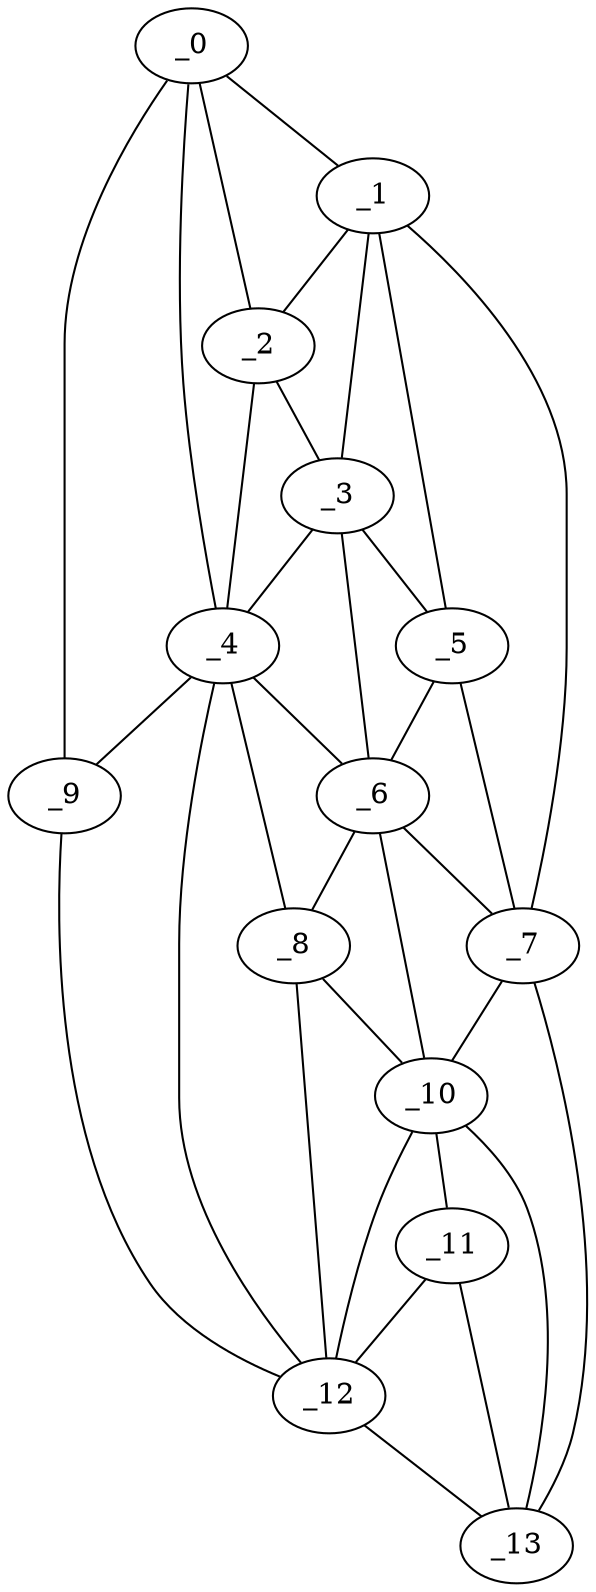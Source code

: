 graph "obj55__255.gxl" {
	_0	 [x=33,
		y=22];
	_1	 [x=34,
		y=7];
	_0 -- _1	 [valence=1];
	_2	 [x=42,
		y=9];
	_0 -- _2	 [valence=2];
	_4	 [x=59,
		y=26];
	_0 -- _4	 [valence=1];
	_9	 [x=73,
		y=81];
	_0 -- _9	 [valence=1];
	_1 -- _2	 [valence=1];
	_3	 [x=52,
		y=9];
	_1 -- _3	 [valence=2];
	_5	 [x=60,
		y=8];
	_1 -- _5	 [valence=2];
	_7	 [x=68,
		y=6];
	_1 -- _7	 [valence=1];
	_2 -- _3	 [valence=2];
	_2 -- _4	 [valence=1];
	_3 -- _4	 [valence=2];
	_3 -- _5	 [valence=1];
	_6	 [x=65,
		y=17];
	_3 -- _6	 [valence=2];
	_4 -- _6	 [valence=2];
	_8	 [x=71,
		y=25];
	_4 -- _8	 [valence=1];
	_4 -- _9	 [valence=2];
	_12	 [x=94,
		y=53];
	_4 -- _12	 [valence=2];
	_5 -- _6	 [valence=2];
	_5 -- _7	 [valence=1];
	_6 -- _7	 [valence=1];
	_6 -- _8	 [valence=2];
	_10	 [x=82,
		y=25];
	_6 -- _10	 [valence=1];
	_7 -- _10	 [valence=2];
	_13	 [x=96,
		y=19];
	_7 -- _13	 [valence=1];
	_8 -- _10	 [valence=2];
	_8 -- _12	 [valence=1];
	_9 -- _12	 [valence=1];
	_11	 [x=93,
		y=31];
	_10 -- _11	 [valence=2];
	_10 -- _12	 [valence=2];
	_10 -- _13	 [valence=1];
	_11 -- _12	 [valence=1];
	_11 -- _13	 [valence=2];
	_12 -- _13	 [valence=1];
}
